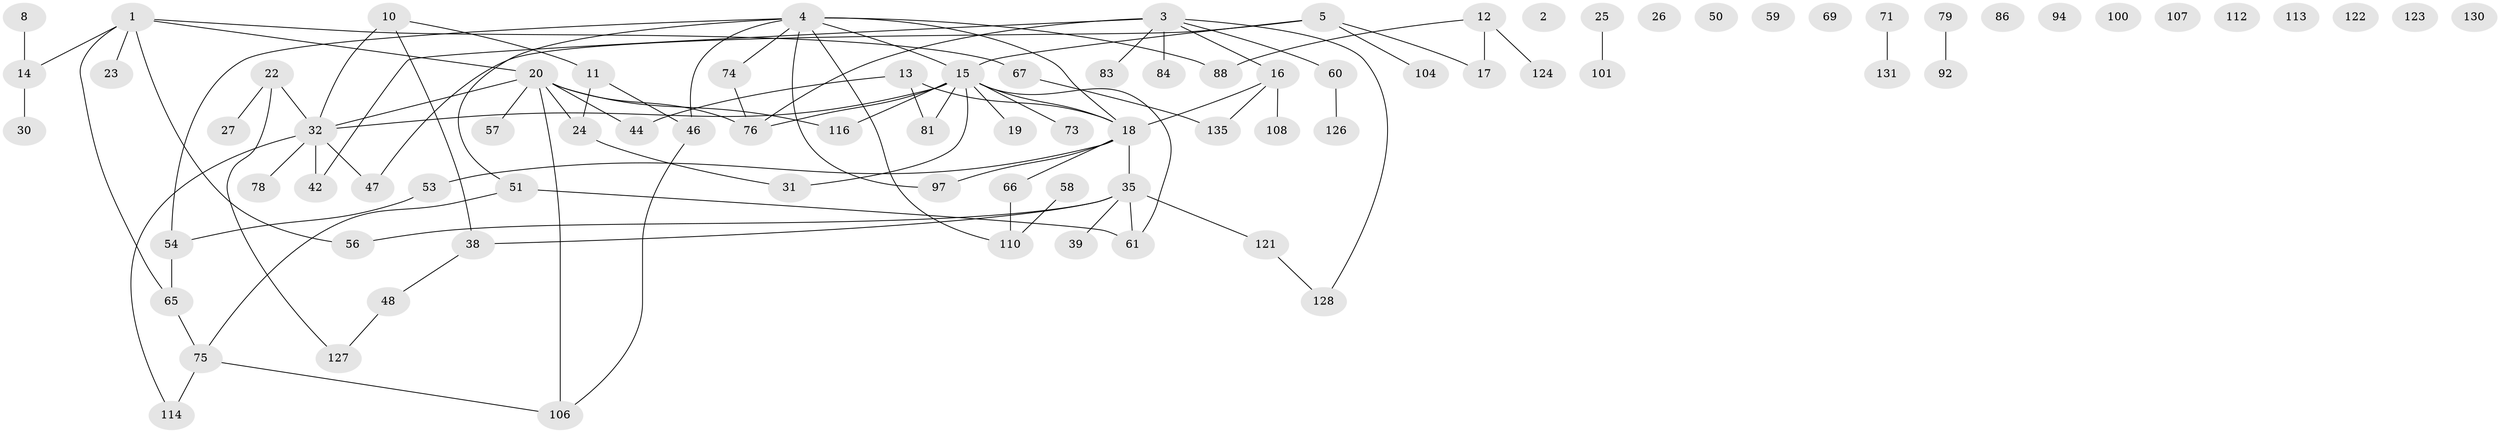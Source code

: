 // original degree distribution, {4: 0.10714285714285714, 0: 0.1, 3: 0.18571428571428572, 2: 0.29285714285714287, 1: 0.25, 6: 0.04285714285714286, 5: 0.02142857142857143}
// Generated by graph-tools (version 1.1) at 2025/16/03/04/25 18:16:32]
// undirected, 84 vertices, 94 edges
graph export_dot {
graph [start="1"]
  node [color=gray90,style=filled];
  1 [super="+7+87+95+102"];
  2;
  3 [super="+28+41+129"];
  4 [super="+6+9+118"];
  5 [super="+34+52"];
  8 [super="+117+132"];
  10 [super="+136"];
  11 [super="+96"];
  12 [super="+64"];
  13 [super="+90"];
  14 [super="+68"];
  15 [super="+21+85+103+134+139"];
  16 [super="+29+36+55+99"];
  17;
  18 [super="+45+49+89+138"];
  19;
  20 [super="+37+120"];
  22 [super="+98"];
  23 [super="+62"];
  24 [super="+109+125"];
  25 [super="+33+72"];
  26;
  27;
  30;
  31 [super="+43+70"];
  32 [super="+40+77+80+91+133"];
  35 [super="+111+137"];
  38 [super="+82+140"];
  39 [super="+105"];
  42 [super="+63"];
  44;
  46 [super="+115"];
  47;
  48 [super="+93"];
  50;
  51 [super="+119"];
  53;
  54;
  56;
  57;
  58;
  59;
  60;
  61;
  65;
  66;
  67;
  69;
  71;
  73;
  74;
  75;
  76;
  78;
  79;
  81;
  83;
  84;
  86;
  88;
  92;
  94;
  97;
  100;
  101;
  104;
  106;
  107;
  108;
  110;
  112;
  113;
  114;
  116;
  121;
  122;
  123;
  124;
  126;
  127;
  128;
  130;
  131;
  135;
  1 -- 65;
  1 -- 67;
  1 -- 56;
  1 -- 20;
  1 -- 14;
  1 -- 23;
  3 -- 84;
  3 -- 128;
  3 -- 83;
  3 -- 76;
  3 -- 60;
  3 -- 16;
  3 -- 42;
  4 -- 74;
  4 -- 110;
  4 -- 97;
  4 -- 54;
  4 -- 88;
  4 -- 46;
  4 -- 15;
  4 -- 18;
  4 -- 51;
  5 -- 104;
  5 -- 17;
  5 -- 47;
  5 -- 15;
  8 -- 14;
  10 -- 11;
  10 -- 32;
  10 -- 38;
  11 -- 24;
  11 -- 46;
  12 -- 88;
  12 -- 17;
  12 -- 124;
  13 -- 81;
  13 -- 44;
  13 -- 18;
  14 -- 30;
  15 -- 76;
  15 -- 81;
  15 -- 19;
  15 -- 31;
  15 -- 116;
  15 -- 73;
  15 -- 61;
  15 -- 18;
  15 -- 32 [weight=3];
  16 -- 135;
  16 -- 108;
  16 -- 18;
  18 -- 97;
  18 -- 66;
  18 -- 53;
  18 -- 35 [weight=2];
  20 -- 116;
  20 -- 44;
  20 -- 76;
  20 -- 57;
  20 -- 106;
  20 -- 24;
  20 -- 32;
  22 -- 32;
  22 -- 27;
  22 -- 127;
  24 -- 31;
  25 -- 101;
  32 -- 47;
  32 -- 42;
  32 -- 114;
  32 -- 78;
  35 -- 39;
  35 -- 56;
  35 -- 121;
  35 -- 61;
  35 -- 38;
  38 -- 48;
  46 -- 106;
  48 -- 127;
  51 -- 75;
  51 -- 61;
  53 -- 54;
  54 -- 65;
  58 -- 110;
  60 -- 126;
  65 -- 75;
  66 -- 110;
  67 -- 135;
  71 -- 131;
  74 -- 76;
  75 -- 106;
  75 -- 114;
  79 -- 92;
  121 -- 128;
}
